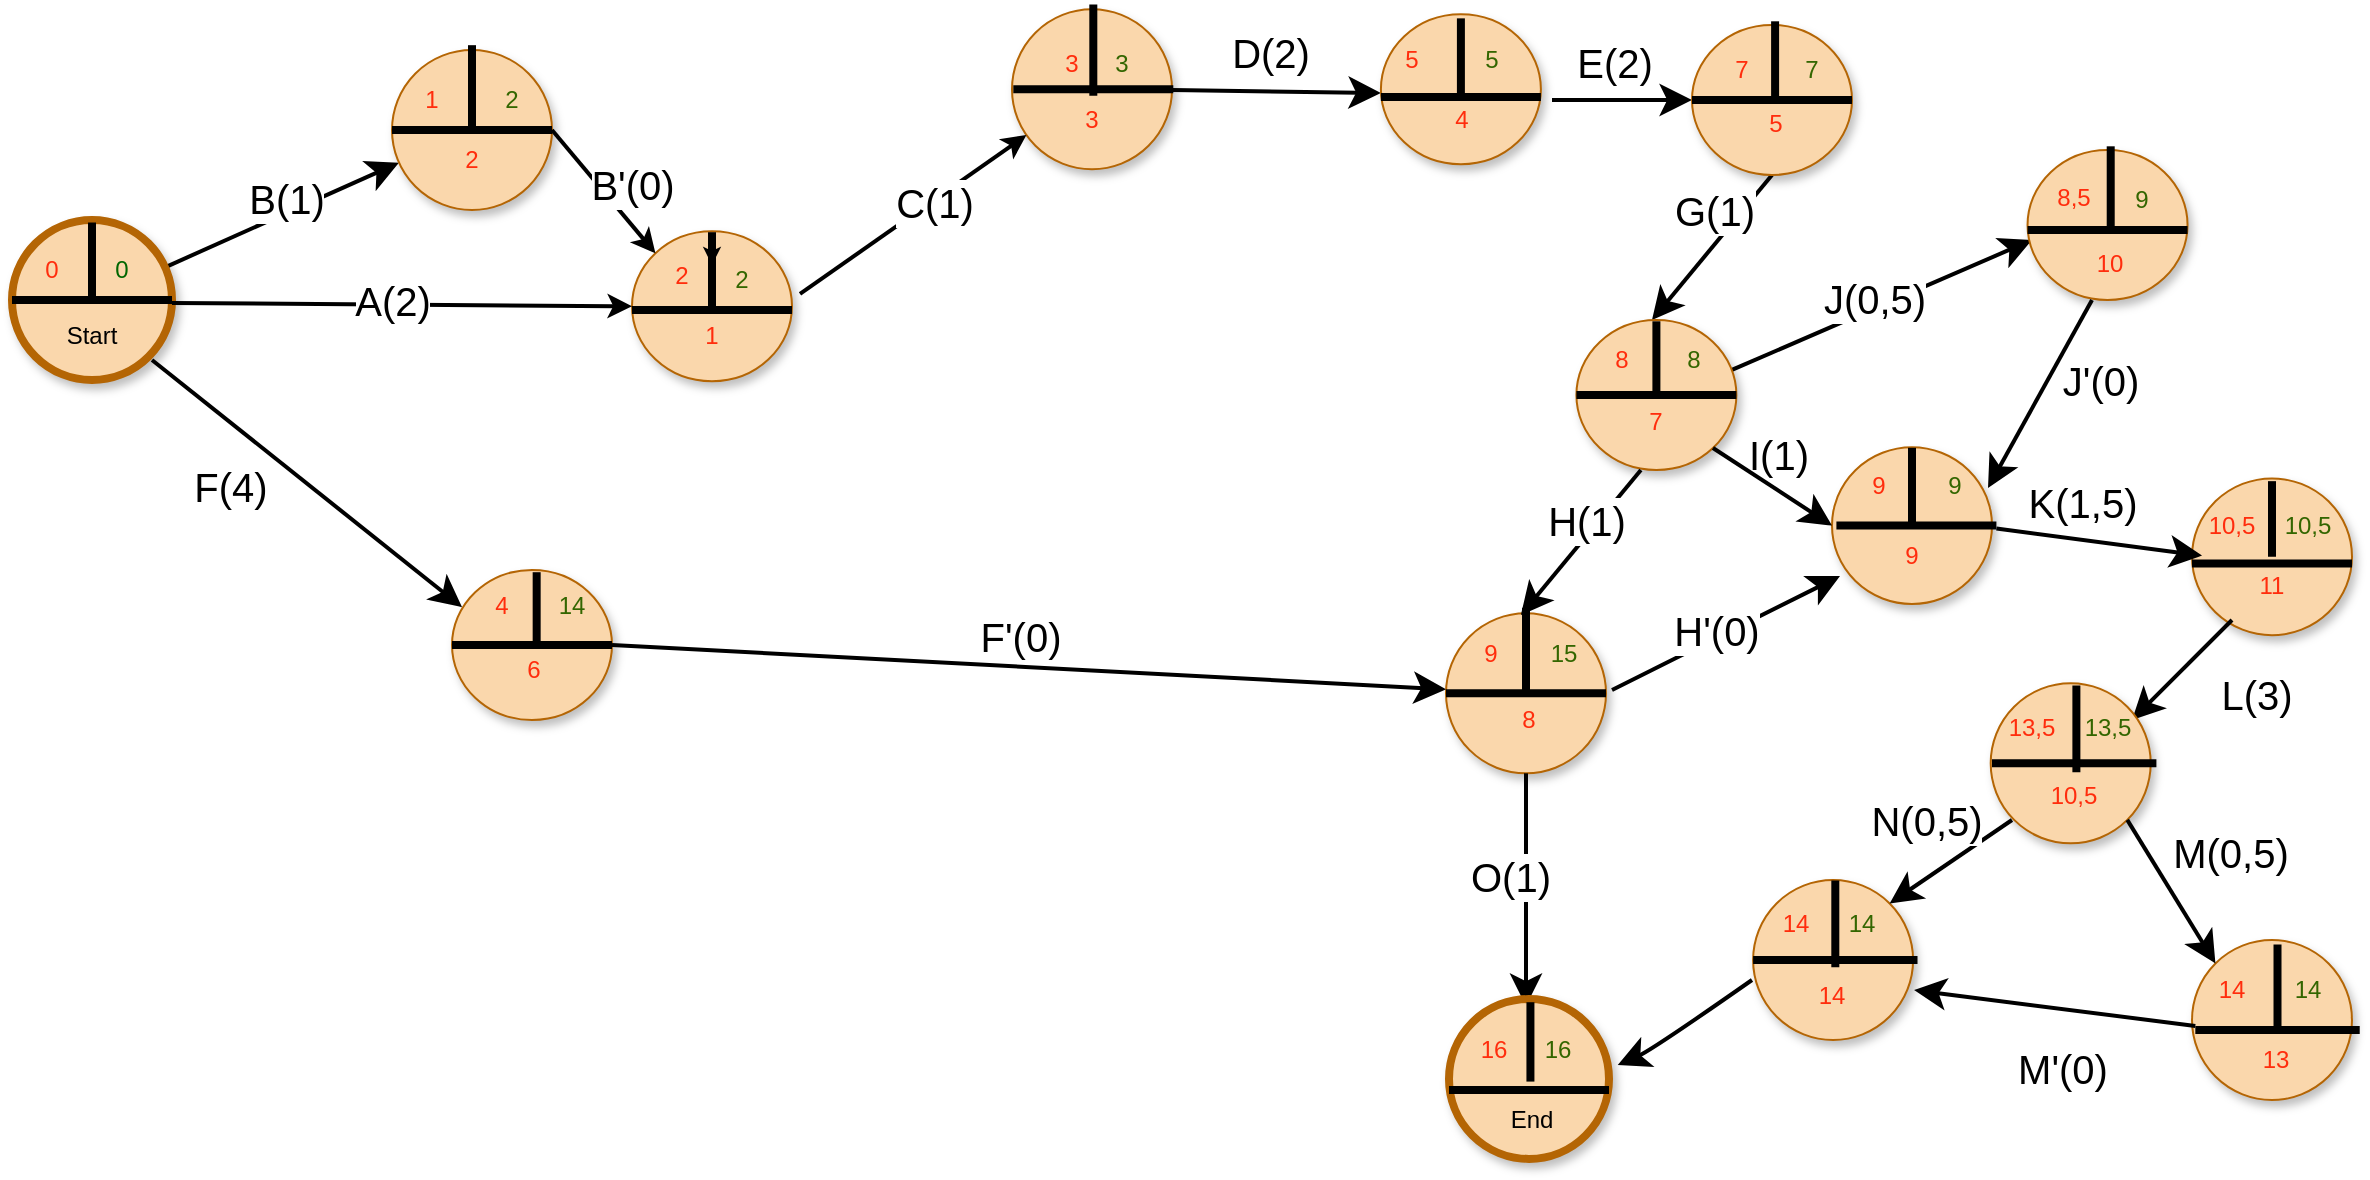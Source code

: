 <mxfile version="15.5.2" type="github">
  <diagram name="Page-1" id="ff44883e-f642-bcb2-894b-16b3d25a3f0b">
    <mxGraphModel dx="782" dy="364" grid="1" gridSize="10" guides="1" tooltips="1" connect="1" arrows="1" fold="1" page="1" pageScale="1.5" pageWidth="1169" pageHeight="826" background="none" math="0" shadow="0">
      <root>
        <mxCell id="0" style=";html=1;" />
        <mxCell id="1" style=";html=1;" parent="0" />
        <mxCell id="f0bcc99304e6f5a-9" style="edgeStyle=none;curved=1;html=1;startSize=10;endArrow=classic;endFill=1;endSize=10;strokeColor=#000000;strokeWidth=2;fontSize=12;" parent="1" source="f0bcc99304e6f5a-1" target="f0bcc99304e6f5a-2" edge="1">
          <mxGeometry relative="1" as="geometry" />
        </mxCell>
        <mxCell id="f0bcc99304e6f5a-1" value="" style="ellipse;whiteSpace=wrap;html=1;rounded=0;shadow=1;strokeWidth=4;fontSize=30;align=center;fillColor=#fad7ac;strokeColor=#b46504;" parent="1" vertex="1">
          <mxGeometry x="160" y="580" width="80" height="80" as="geometry" />
        </mxCell>
        <mxCell id="f0bcc99304e6f5a-2" value="" style="ellipse;whiteSpace=wrap;html=1;rounded=0;shadow=1;strokeColor=#b46504;strokeWidth=1;fontSize=30;align=center;fillColor=#fad7ac;" parent="1" vertex="1">
          <mxGeometry x="350" y="495" width="80" height="80" as="geometry" />
        </mxCell>
        <mxCell id="f0bcc99304e6f5a-3" value="" style="ellipse;whiteSpace=wrap;html=1;rounded=0;shadow=1;strokeColor=#b46504;strokeWidth=1;fontSize=30;align=center;fillColor=#fad7ac;" parent="1" vertex="1">
          <mxGeometry x="470" y="585.63" width="80" height="75" as="geometry" />
        </mxCell>
        <mxCell id="f0bcc99304e6f5a-15" style="edgeStyle=none;curved=1;html=1;startSize=10;endFill=1;endSize=10;strokeWidth=2;fontSize=12;" parent="1" source="f0bcc99304e6f5a-4" target="hfZdq8GEGvyLFZnVUGHS-49" edge="1">
          <mxGeometry relative="1" as="geometry">
            <mxPoint x="840" y="515" as="targetPoint" />
          </mxGeometry>
        </mxCell>
        <mxCell id="f0bcc99304e6f5a-23" value="D(2)" style="text;html=1;resizable=0;points=[];align=center;verticalAlign=middle;labelBackgroundColor=#ffffff;fontSize=20;" parent="f0bcc99304e6f5a-15" vertex="1" connectable="0">
          <mxGeometry x="-0.414" y="-1" relative="1" as="geometry">
            <mxPoint x="18" y="-21" as="offset" />
          </mxGeometry>
        </mxCell>
        <mxCell id="f0bcc99304e6f5a-4" value="" style="ellipse;whiteSpace=wrap;html=1;rounded=0;shadow=1;strokeColor=#b46504;strokeWidth=1;fontSize=30;align=center;fillColor=#fad7ac;" parent="1" vertex="1">
          <mxGeometry x="660" y="474.62" width="80" height="80" as="geometry" />
        </mxCell>
        <mxCell id="f0bcc99304e6f5a-14" style="edgeStyle=none;html=1;endFill=1;strokeWidth=2;fontSize=12;curved=1;exitX=1.05;exitY=0.418;exitDx=0;exitDy=0;exitPerimeter=0;" parent="1" source="f0bcc99304e6f5a-3" target="f0bcc99304e6f5a-4" edge="1">
          <mxGeometry relative="1" as="geometry">
            <mxPoint x="600" y="615" as="sourcePoint" />
          </mxGeometry>
        </mxCell>
        <mxCell id="f0bcc99304e6f5a-22" value="C(1)" style="text;html=1;resizable=0;points=[];align=center;verticalAlign=middle;labelBackgroundColor=#ffffff;fontSize=20;" parent="f0bcc99304e6f5a-14" vertex="1" connectable="0">
          <mxGeometry x="-0.349" y="-1" relative="1" as="geometry">
            <mxPoint x="29" y="-21" as="offset" />
          </mxGeometry>
        </mxCell>
        <mxCell id="hfZdq8GEGvyLFZnVUGHS-7" value="" style="line;strokeWidth=4;html=1;perimeter=backbonePerimeter;points=[];outlineConnect=0;" vertex="1" parent="1">
          <mxGeometry x="160" y="615" width="80" height="10" as="geometry" />
        </mxCell>
        <mxCell id="hfZdq8GEGvyLFZnVUGHS-8" value="" style="line;strokeWidth=4;html=1;perimeter=backbonePerimeter;points=[];outlineConnect=0;rotation=90;" vertex="1" parent="1">
          <mxGeometry x="180.63" y="595.63" width="38.75" height="10" as="geometry" />
        </mxCell>
        <mxCell id="hfZdq8GEGvyLFZnVUGHS-14" value="Start" style="text;html=1;strokeColor=none;fillColor=none;align=center;verticalAlign=middle;whiteSpace=wrap;rounded=0;" vertex="1" parent="1">
          <mxGeometry x="180" y="625" width="40" height="25" as="geometry" />
        </mxCell>
        <mxCell id="hfZdq8GEGvyLFZnVUGHS-22" value="" style="line;strokeWidth=4;html=1;perimeter=backbonePerimeter;points=[];outlineConnect=0;" vertex="1" parent="1">
          <mxGeometry x="470" y="620" width="80" height="10" as="geometry" />
        </mxCell>
        <mxCell id="hfZdq8GEGvyLFZnVUGHS-23" value="" style="line;strokeWidth=4;html=1;perimeter=backbonePerimeter;points=[];outlineConnect=0;rotation=90;" vertex="1" parent="1">
          <mxGeometry x="491.1" y="600" width="37.8" height="10" as="geometry" />
        </mxCell>
        <mxCell id="hfZdq8GEGvyLFZnVUGHS-24" value="" style="line;strokeWidth=4;html=1;perimeter=backbonePerimeter;points=[];outlineConnect=0;rotation=90;" vertex="1" parent="1">
          <mxGeometry x="367.97" y="509.62" width="44.06" height="10" as="geometry" />
        </mxCell>
        <mxCell id="hfZdq8GEGvyLFZnVUGHS-27" value="" style="line;strokeWidth=4;html=1;perimeter=backbonePerimeter;points=[];outlineConnect=0;" vertex="1" parent="1">
          <mxGeometry x="660.65" y="509.62" width="80" height="10" as="geometry" />
        </mxCell>
        <mxCell id="hfZdq8GEGvyLFZnVUGHS-29" value="" style="line;strokeWidth=4;html=1;perimeter=backbonePerimeter;points=[];outlineConnect=0;rotation=90;" vertex="1" parent="1">
          <mxGeometry x="677.83" y="490.05" width="45.65" height="10" as="geometry" />
        </mxCell>
        <mxCell id="hfZdq8GEGvyLFZnVUGHS-30" style="edgeStyle=none;curved=1;html=1;startSize=10;endFill=1;endSize=10;strokeWidth=2;fontSize=12;" edge="1" parent="1">
          <mxGeometry relative="1" as="geometry">
            <mxPoint x="930" y="520" as="sourcePoint" />
            <mxPoint x="1000" y="520" as="targetPoint" />
          </mxGeometry>
        </mxCell>
        <mxCell id="hfZdq8GEGvyLFZnVUGHS-31" value="E(2)" style="text;html=1;resizable=0;points=[];align=center;verticalAlign=middle;labelBackgroundColor=#ffffff;fontSize=20;" vertex="1" connectable="0" parent="hfZdq8GEGvyLFZnVUGHS-30">
          <mxGeometry x="-0.414" y="-1" relative="1" as="geometry">
            <mxPoint x="10" y="-20" as="offset" />
          </mxGeometry>
        </mxCell>
        <mxCell id="hfZdq8GEGvyLFZnVUGHS-33" style="edgeStyle=none;curved=1;html=1;startSize=10;endFill=1;endSize=10;strokeWidth=2;fontSize=12;exitX=0.5;exitY=1;exitDx=0;exitDy=0;" edge="1" parent="1" source="hfZdq8GEGvyLFZnVUGHS-51">
          <mxGeometry relative="1" as="geometry">
            <mxPoint x="999.89" y="639.5" as="sourcePoint" />
            <mxPoint x="980" y="630" as="targetPoint" />
          </mxGeometry>
        </mxCell>
        <mxCell id="hfZdq8GEGvyLFZnVUGHS-34" value="G(1)" style="text;html=1;resizable=0;points=[];align=center;verticalAlign=middle;labelBackgroundColor=#ffffff;fontSize=20;" vertex="1" connectable="0" parent="hfZdq8GEGvyLFZnVUGHS-33">
          <mxGeometry x="-0.414" y="-1" relative="1" as="geometry">
            <mxPoint x="-11" y="-3" as="offset" />
          </mxGeometry>
        </mxCell>
        <mxCell id="hfZdq8GEGvyLFZnVUGHS-41" style="edgeStyle=none;curved=1;html=1;startSize=10;endFill=1;endSize=10;strokeWidth=2;fontSize=12;exitX=0.972;exitY=0.333;exitDx=0;exitDy=0;exitPerimeter=0;" edge="1" parent="1" source="hfZdq8GEGvyLFZnVUGHS-52">
          <mxGeometry relative="1" as="geometry">
            <mxPoint x="1030" y="650" as="sourcePoint" />
            <mxPoint x="1170" y="590" as="targetPoint" />
            <Array as="points" />
          </mxGeometry>
        </mxCell>
        <mxCell id="hfZdq8GEGvyLFZnVUGHS-48" value="" style="ellipse;whiteSpace=wrap;html=1;rounded=0;shadow=1;strokeColor=#b46504;strokeWidth=1;fontSize=30;align=center;fillColor=#fad7ac;" vertex="1" parent="1">
          <mxGeometry x="844.45" y="477.12" width="80" height="75" as="geometry" />
        </mxCell>
        <mxCell id="hfZdq8GEGvyLFZnVUGHS-49" value="" style="line;strokeWidth=4;html=1;perimeter=backbonePerimeter;points=[];outlineConnect=0;" vertex="1" parent="1">
          <mxGeometry x="844.45" y="513.53" width="80" height="10" as="geometry" />
        </mxCell>
        <mxCell id="hfZdq8GEGvyLFZnVUGHS-50" value="" style="line;strokeWidth=4;html=1;perimeter=backbonePerimeter;points=[];outlineConnect=0;rotation=90;" vertex="1" parent="1">
          <mxGeometry x="865.1" y="493.53" width="38.7" height="10" as="geometry" />
        </mxCell>
        <mxCell id="hfZdq8GEGvyLFZnVUGHS-51" value="" style="ellipse;whiteSpace=wrap;html=1;rounded=0;shadow=1;strokeColor=#b46504;strokeWidth=1;fontSize=30;align=center;fillColor=#fad7ac;" vertex="1" parent="1">
          <mxGeometry x="1000" y="482.5" width="80" height="75" as="geometry" />
        </mxCell>
        <mxCell id="hfZdq8GEGvyLFZnVUGHS-52" value="" style="ellipse;whiteSpace=wrap;html=1;rounded=0;shadow=1;strokeColor=#b46504;strokeWidth=1;fontSize=30;align=center;fillColor=#fad7ac;" vertex="1" parent="1">
          <mxGeometry x="942.2" y="630" width="80" height="75" as="geometry" />
        </mxCell>
        <mxCell id="hfZdq8GEGvyLFZnVUGHS-54" value="" style="ellipse;whiteSpace=wrap;html=1;rounded=0;shadow=1;strokeColor=#b46504;strokeWidth=1;fontSize=30;align=center;fillColor=#fad7ac;" vertex="1" parent="1">
          <mxGeometry x="1070" y="693.61" width="80" height="78.38" as="geometry" />
        </mxCell>
        <mxCell id="hfZdq8GEGvyLFZnVUGHS-59" value="" style="line;strokeWidth=4;html=1;perimeter=backbonePerimeter;points=[];outlineConnect=0;" vertex="1" parent="1">
          <mxGeometry x="1000" y="515" width="80" height="10" as="geometry" />
        </mxCell>
        <mxCell id="hfZdq8GEGvyLFZnVUGHS-60" value="" style="line;strokeWidth=4;html=1;perimeter=backbonePerimeter;points=[];outlineConnect=0;" vertex="1" parent="1">
          <mxGeometry x="942.2" y="662.5" width="80" height="10" as="geometry" />
        </mxCell>
        <mxCell id="hfZdq8GEGvyLFZnVUGHS-64" value="" style="line;strokeWidth=4;html=1;perimeter=backbonePerimeter;points=[];outlineConnect=0;rotation=90;" vertex="1" parent="1">
          <mxGeometry x="1022.2" y="495" width="38.7" height="10" as="geometry" />
        </mxCell>
        <mxCell id="hfZdq8GEGvyLFZnVUGHS-65" value="" style="line;strokeWidth=4;html=1;perimeter=backbonePerimeter;points=[];outlineConnect=0;rotation=90;" vertex="1" parent="1">
          <mxGeometry x="962.85" y="645" width="38.7" height="10" as="geometry" />
        </mxCell>
        <mxCell id="hfZdq8GEGvyLFZnVUGHS-79" value="I(1)" style="text;html=1;resizable=0;points=[];align=center;verticalAlign=middle;labelBackgroundColor=#ffffff;fontSize=20;" vertex="1" connectable="0" parent="1">
          <mxGeometry x="994.67" y="640" as="geometry">
            <mxPoint x="48" y="57" as="offset" />
          </mxGeometry>
        </mxCell>
        <mxCell id="hfZdq8GEGvyLFZnVUGHS-81" value="J&#39;(0)" style="text;html=1;resizable=0;points=[];align=center;verticalAlign=middle;labelBackgroundColor=#ffffff;fontSize=20;" vertex="1" connectable="0" parent="1">
          <mxGeometry x="1308.9" y="672.5" as="geometry">
            <mxPoint x="-105" y="-13" as="offset" />
          </mxGeometry>
        </mxCell>
        <mxCell id="hfZdq8GEGvyLFZnVUGHS-99" style="edgeStyle=none;curved=1;html=1;startSize=10;endFill=1;endSize=10;strokeWidth=2;fontSize=12;entryX=0.063;entryY=0.248;entryDx=0;entryDy=0;entryPerimeter=0;" edge="1" parent="1" target="hfZdq8GEGvyLFZnVUGHS-101">
          <mxGeometry relative="1" as="geometry">
            <mxPoint x="230" y="650" as="sourcePoint" />
            <mxPoint x="380" y="800" as="targetPoint" />
          </mxGeometry>
        </mxCell>
        <mxCell id="hfZdq8GEGvyLFZnVUGHS-100" value="F(4)" style="text;html=1;resizable=0;points=[];align=center;verticalAlign=middle;labelBackgroundColor=#ffffff;fontSize=20;" vertex="1" connectable="0" parent="hfZdq8GEGvyLFZnVUGHS-99">
          <mxGeometry x="-0.074" y="-2" relative="1" as="geometry">
            <mxPoint x="-32" y="4" as="offset" />
          </mxGeometry>
        </mxCell>
        <mxCell id="hfZdq8GEGvyLFZnVUGHS-101" value="" style="ellipse;whiteSpace=wrap;html=1;rounded=0;shadow=1;strokeColor=#b46504;strokeWidth=1;fontSize=30;align=center;fillColor=#fad7ac;" vertex="1" parent="1">
          <mxGeometry x="380" y="755" width="80" height="75" as="geometry" />
        </mxCell>
        <mxCell id="hfZdq8GEGvyLFZnVUGHS-102" value="" style="line;strokeWidth=4;html=1;perimeter=backbonePerimeter;points=[];outlineConnect=0;" vertex="1" parent="1">
          <mxGeometry x="380" y="787.5" width="80" height="10" as="geometry" />
        </mxCell>
        <mxCell id="hfZdq8GEGvyLFZnVUGHS-103" value="" style="line;strokeWidth=4;html=1;perimeter=backbonePerimeter;points=[];outlineConnect=0;rotation=90;" vertex="1" parent="1">
          <mxGeometry x="403.43" y="770" width="37.8" height="10" as="geometry" />
        </mxCell>
        <mxCell id="hfZdq8GEGvyLFZnVUGHS-134" value="" style="ellipse;whiteSpace=wrap;html=1;rounded=0;shadow=1;strokeColor=#b46504;strokeWidth=1;fontSize=30;align=center;fillColor=#fad7ac;" vertex="1" parent="1">
          <mxGeometry x="1250" y="709.19" width="80" height="78.38" as="geometry" />
        </mxCell>
        <mxCell id="hfZdq8GEGvyLFZnVUGHS-135" value="" style="ellipse;whiteSpace=wrap;html=1;rounded=0;shadow=1;strokeColor=#b46504;strokeWidth=1;fontSize=30;align=center;fillColor=#fad7ac;direction=south;" vertex="1" parent="1">
          <mxGeometry x="877" y="776.66" width="80" height="80" as="geometry" />
        </mxCell>
        <mxCell id="hfZdq8GEGvyLFZnVUGHS-139" style="edgeStyle=none;curved=1;html=1;startSize=10;endFill=1;endSize=10;strokeWidth=2;fontSize=12;exitX=1;exitY=0.5;exitDx=0;exitDy=0;" edge="1" parent="1" source="hfZdq8GEGvyLFZnVUGHS-135">
          <mxGeometry relative="1" as="geometry">
            <mxPoint x="1190" y="800" as="sourcePoint" />
            <mxPoint x="917" y="973" as="targetPoint" />
            <Array as="points" />
          </mxGeometry>
        </mxCell>
        <mxCell id="hfZdq8GEGvyLFZnVUGHS-151" value="" style="line;strokeWidth=4;html=1;perimeter=backbonePerimeter;points=[];outlineConnect=0;" vertex="1" parent="1">
          <mxGeometry x="1072.2" y="727.8" width="80" height="10" as="geometry" />
        </mxCell>
        <mxCell id="hfZdq8GEGvyLFZnVUGHS-152" value="" style="line;strokeWidth=4;html=1;perimeter=backbonePerimeter;points=[];outlineConnect=0;rotation=90;" vertex="1" parent="1">
          <mxGeometry x="1091.1" y="707.8" width="37.8" height="10" as="geometry" />
        </mxCell>
        <mxCell id="hfZdq8GEGvyLFZnVUGHS-153" value="" style="line;strokeWidth=4;html=1;perimeter=backbonePerimeter;points=[];outlineConnect=0;rotation=90;" vertex="1" parent="1">
          <mxGeometry x="1271.1" y="724.48" width="37.8" height="10" as="geometry" />
        </mxCell>
        <mxCell id="hfZdq8GEGvyLFZnVUGHS-154" value="" style="line;strokeWidth=4;html=1;perimeter=backbonePerimeter;points=[];outlineConnect=0;" vertex="1" parent="1">
          <mxGeometry x="1250" y="746.76" width="80" height="10" as="geometry" />
        </mxCell>
        <mxCell id="hfZdq8GEGvyLFZnVUGHS-156" value="" style="line;strokeWidth=4;html=1;perimeter=backbonePerimeter;points=[];outlineConnect=0;" vertex="1" parent="1">
          <mxGeometry x="877" y="811.66" width="80" height="10" as="geometry" />
        </mxCell>
        <mxCell id="hfZdq8GEGvyLFZnVUGHS-157" value="" style="line;strokeWidth=4;html=1;perimeter=backbonePerimeter;points=[];outlineConnect=0;rotation=90;" vertex="1" parent="1">
          <mxGeometry x="895.89" y="790" width="42.22" height="10" as="geometry" />
        </mxCell>
        <mxCell id="hfZdq8GEGvyLFZnVUGHS-173" value="0" style="text;html=1;strokeColor=none;fillColor=none;align=center;verticalAlign=middle;whiteSpace=wrap;rounded=0;fontColor=#FF2D0D;" vertex="1" parent="1">
          <mxGeometry x="170" y="590" width="20" height="30" as="geometry" />
        </mxCell>
        <mxCell id="hfZdq8GEGvyLFZnVUGHS-184" value="3" style="text;html=1;strokeColor=none;fillColor=none;align=center;verticalAlign=middle;whiteSpace=wrap;rounded=0;fontColor=#FF2D0D;" vertex="1" parent="1">
          <mxGeometry x="670" y="490" width="40" height="23.53" as="geometry" />
        </mxCell>
        <mxCell id="hfZdq8GEGvyLFZnVUGHS-185" value="5" style="text;html=1;strokeColor=none;fillColor=none;align=center;verticalAlign=middle;whiteSpace=wrap;rounded=0;fontColor=#FF2D0D;" vertex="1" parent="1">
          <mxGeometry x="830" y="485" width="60" height="30" as="geometry" />
        </mxCell>
        <mxCell id="hfZdq8GEGvyLFZnVUGHS-186" value="7" style="text;html=1;strokeColor=none;fillColor=none;align=center;verticalAlign=middle;whiteSpace=wrap;rounded=0;fontColor=#FF2D0D;" vertex="1" parent="1">
          <mxGeometry x="994.67" y="490.05" width="60" height="30" as="geometry" />
        </mxCell>
        <mxCell id="hfZdq8GEGvyLFZnVUGHS-196" value="&lt;font color=&quot;#FF2D0D&quot;&gt;4&lt;/font&gt;" style="text;html=1;strokeColor=none;fillColor=none;align=center;verticalAlign=middle;whiteSpace=wrap;rounded=0;" vertex="1" parent="1">
          <mxGeometry x="390" y="757.5" width="30" height="30" as="geometry" />
        </mxCell>
        <mxCell id="hfZdq8GEGvyLFZnVUGHS-215" value="L(3)" style="text;html=1;resizable=0;points=[];align=center;verticalAlign=middle;labelBackgroundColor=#ffffff;fontSize=20;" vertex="1" connectable="0" parent="1">
          <mxGeometry x="884.45" y="776.66" as="geometry">
            <mxPoint x="397" y="40" as="offset" />
          </mxGeometry>
        </mxCell>
        <mxCell id="hfZdq8GEGvyLFZnVUGHS-219" value="10,5" style="text;html=1;strokeColor=none;fillColor=none;align=center;verticalAlign=middle;whiteSpace=wrap;rounded=0;fontColor=#FF2D0D;" vertex="1" parent="1">
          <mxGeometry x="1240" y="717.8" width="60" height="30" as="geometry" />
        </mxCell>
        <mxCell id="hfZdq8GEGvyLFZnVUGHS-233" value="" style="line;strokeWidth=4;html=1;perimeter=backbonePerimeter;points=[];outlineConnect=0;" vertex="1" parent="1">
          <mxGeometry x="350" y="530" width="80" height="10" as="geometry" />
        </mxCell>
        <mxCell id="hfZdq8GEGvyLFZnVUGHS-234" value="1" style="text;html=1;strokeColor=none;fillColor=none;align=center;verticalAlign=middle;whiteSpace=wrap;rounded=0;fontColor=#FF2D0D;" vertex="1" parent="1">
          <mxGeometry x="360" y="505" width="20" height="30" as="geometry" />
        </mxCell>
        <mxCell id="hfZdq8GEGvyLFZnVUGHS-236" value="&lt;font color=&quot;#336600&quot;&gt;2&lt;/font&gt;" style="text;html=1;strokeColor=none;fillColor=none;align=center;verticalAlign=middle;whiteSpace=wrap;rounded=0;fontColor=#FF2D0D;" vertex="1" parent="1">
          <mxGeometry x="400" y="505" width="20" height="30" as="geometry" />
        </mxCell>
        <mxCell id="hfZdq8GEGvyLFZnVUGHS-237" value="2" style="text;html=1;strokeColor=none;fillColor=none;align=center;verticalAlign=middle;whiteSpace=wrap;rounded=0;fontColor=#FF2D0D;" vertex="1" parent="1">
          <mxGeometry x="360" y="535" width="60" height="30" as="geometry" />
        </mxCell>
        <mxCell id="hfZdq8GEGvyLFZnVUGHS-238" value="B(1)" style="text;html=1;resizable=0;points=[];align=center;verticalAlign=middle;labelBackgroundColor=#ffffff;fontSize=20;" vertex="1" connectable="0" parent="1">
          <mxGeometry x="510" y="677.68" as="geometry">
            <mxPoint x="-213" y="-109" as="offset" />
          </mxGeometry>
        </mxCell>
        <mxCell id="hfZdq8GEGvyLFZnVUGHS-239" style="edgeStyle=none;html=1;endFill=1;strokeWidth=2;fontSize=12;curved=1;entryX=0;entryY=0;entryDx=0;entryDy=0;" edge="1" parent="1" target="f0bcc99304e6f5a-3">
          <mxGeometry relative="1" as="geometry">
            <mxPoint x="430" y="535" as="sourcePoint" />
            <mxPoint x="540" y="535" as="targetPoint" />
            <Array as="points">
              <mxPoint x="430" y="535" />
            </Array>
          </mxGeometry>
        </mxCell>
        <mxCell id="hfZdq8GEGvyLFZnVUGHS-240" value="B&#39;(0)" style="text;html=1;resizable=0;points=[];align=center;verticalAlign=middle;labelBackgroundColor=#ffffff;fontSize=20;" vertex="1" connectable="0" parent="hfZdq8GEGvyLFZnVUGHS-239">
          <mxGeometry x="-0.349" y="-1" relative="1" as="geometry">
            <mxPoint x="24" y="6" as="offset" />
          </mxGeometry>
        </mxCell>
        <mxCell id="hfZdq8GEGvyLFZnVUGHS-241" style="edgeStyle=none;html=1;endFill=1;strokeWidth=2;fontSize=12;curved=1;entryX=0;entryY=0.5;entryDx=0;entryDy=0;" edge="1" parent="1" source="hfZdq8GEGvyLFZnVUGHS-7" target="f0bcc99304e6f5a-3">
          <mxGeometry relative="1" as="geometry">
            <mxPoint x="600" y="625" as="sourcePoint" />
            <mxPoint x="710" y="625" as="targetPoint" />
          </mxGeometry>
        </mxCell>
        <mxCell id="hfZdq8GEGvyLFZnVUGHS-242" value="A(2)" style="text;html=1;resizable=0;points=[];align=center;verticalAlign=middle;labelBackgroundColor=#ffffff;fontSize=20;" vertex="1" connectable="0" parent="hfZdq8GEGvyLFZnVUGHS-241">
          <mxGeometry x="-0.349" y="-1" relative="1" as="geometry">
            <mxPoint x="35" y="-3" as="offset" />
          </mxGeometry>
        </mxCell>
        <mxCell id="hfZdq8GEGvyLFZnVUGHS-243" value="&lt;font color=&quot;#336600&quot;&gt;3&lt;/font&gt;" style="text;html=1;strokeColor=none;fillColor=none;align=center;verticalAlign=middle;whiteSpace=wrap;rounded=0;fontColor=#FF2D0D;" vertex="1" parent="1">
          <mxGeometry x="700" y="490" width="30" height="23.53" as="geometry" />
        </mxCell>
        <mxCell id="hfZdq8GEGvyLFZnVUGHS-244" value="3" style="text;html=1;strokeColor=none;fillColor=none;align=center;verticalAlign=middle;whiteSpace=wrap;rounded=0;fontColor=#FF2D0D;" vertex="1" parent="1">
          <mxGeometry x="680" y="520" width="40" height="20" as="geometry" />
        </mxCell>
        <mxCell id="hfZdq8GEGvyLFZnVUGHS-246" value="&lt;font color=&quot;#336600&quot;&gt;5&lt;/font&gt;" style="text;html=1;strokeColor=none;fillColor=none;align=center;verticalAlign=middle;whiteSpace=wrap;rounded=0;fontColor=#FF2D0D;" vertex="1" parent="1">
          <mxGeometry x="870" y="485" width="60" height="30" as="geometry" />
        </mxCell>
        <mxCell id="hfZdq8GEGvyLFZnVUGHS-247" value="4" style="text;html=1;strokeColor=none;fillColor=none;align=center;verticalAlign=middle;whiteSpace=wrap;rounded=0;fontColor=#FF2D0D;" vertex="1" parent="1">
          <mxGeometry x="870" y="519.62" width="30" height="20.38" as="geometry" />
        </mxCell>
        <mxCell id="hfZdq8GEGvyLFZnVUGHS-248" value="&lt;font color=&quot;#336600&quot;&gt;7&lt;/font&gt;" style="text;html=1;strokeColor=none;fillColor=none;align=center;verticalAlign=middle;whiteSpace=wrap;rounded=0;fontColor=#FF2D0D;" vertex="1" parent="1">
          <mxGeometry x="1030" y="489.62" width="60" height="30" as="geometry" />
        </mxCell>
        <mxCell id="hfZdq8GEGvyLFZnVUGHS-249" value="5" style="text;html=1;strokeColor=none;fillColor=none;align=center;verticalAlign=middle;whiteSpace=wrap;rounded=0;fontColor=#FF2D0D;" vertex="1" parent="1">
          <mxGeometry x="1012.2" y="523.53" width="60" height="16.47" as="geometry" />
        </mxCell>
        <mxCell id="hfZdq8GEGvyLFZnVUGHS-250" value="" style="ellipse;whiteSpace=wrap;html=1;rounded=0;shadow=1;strokeColor=#b46504;strokeWidth=1;fontSize=30;align=center;fillColor=#fad7ac;" vertex="1" parent="1">
          <mxGeometry x="1167.77" y="545" width="80" height="75" as="geometry" />
        </mxCell>
        <mxCell id="hfZdq8GEGvyLFZnVUGHS-251" value="" style="line;strokeWidth=4;html=1;perimeter=backbonePerimeter;points=[];outlineConnect=0;rotation=90;" vertex="1" parent="1">
          <mxGeometry x="1189.36" y="558.15" width="39.99" height="10" as="geometry" />
        </mxCell>
        <mxCell id="hfZdq8GEGvyLFZnVUGHS-252" value="" style="line;strokeWidth=4;html=1;perimeter=backbonePerimeter;points=[];outlineConnect=0;" vertex="1" parent="1">
          <mxGeometry x="1167.77" y="580" width="80" height="10" as="geometry" />
        </mxCell>
        <mxCell id="hfZdq8GEGvyLFZnVUGHS-253" value="J(0,5)" style="text;html=1;resizable=0;points=[];align=center;verticalAlign=middle;labelBackgroundColor=#ffffff;fontSize=20;" vertex="1" connectable="0" parent="1">
          <mxGeometry x="1015.118" y="585.633" as="geometry">
            <mxPoint x="76" y="33" as="offset" />
          </mxGeometry>
        </mxCell>
        <mxCell id="hfZdq8GEGvyLFZnVUGHS-254" value="8,5" style="text;html=1;strokeColor=none;fillColor=none;align=center;verticalAlign=middle;whiteSpace=wrap;rounded=0;fontColor=#FF2D0D;" vertex="1" parent="1">
          <mxGeometry x="1161.1" y="553.53" width="60" height="30" as="geometry" />
        </mxCell>
        <mxCell id="hfZdq8GEGvyLFZnVUGHS-255" value="9" style="text;html=1;strokeColor=none;fillColor=none;align=center;verticalAlign=middle;whiteSpace=wrap;rounded=0;fontColor=#336600;" vertex="1" parent="1">
          <mxGeometry x="1190.01" y="554.62" width="70" height="30" as="geometry" />
        </mxCell>
        <mxCell id="hfZdq8GEGvyLFZnVUGHS-256" value="10" style="text;html=1;strokeColor=none;fillColor=none;align=center;verticalAlign=middle;whiteSpace=wrap;rounded=0;fontColor=#FF2D0D;" vertex="1" parent="1">
          <mxGeometry x="1194.35" y="595" width="30" height="14.37" as="geometry" />
        </mxCell>
        <mxCell id="hfZdq8GEGvyLFZnVUGHS-257" style="edgeStyle=none;curved=1;html=1;startSize=10;endFill=1;endSize=10;strokeWidth=2;fontSize=12;exitX=0.403;exitY=1;exitDx=0;exitDy=0;exitPerimeter=0;entryX=0.975;entryY=0.26;entryDx=0;entryDy=0;entryPerimeter=0;" edge="1" parent="1" source="hfZdq8GEGvyLFZnVUGHS-250" target="hfZdq8GEGvyLFZnVUGHS-54">
          <mxGeometry relative="1" as="geometry">
            <mxPoint x="1050" y="567.5" as="sourcePoint" />
            <mxPoint x="1170" y="680" as="targetPoint" />
          </mxGeometry>
        </mxCell>
        <mxCell id="hfZdq8GEGvyLFZnVUGHS-260" style="edgeStyle=none;curved=1;html=1;startSize=10;endFill=1;endSize=10;strokeWidth=2;fontSize=12;exitX=1;exitY=1;exitDx=0;exitDy=0;entryX=0;entryY=0.5;entryDx=0;entryDy=0;" edge="1" parent="1" source="hfZdq8GEGvyLFZnVUGHS-52" target="hfZdq8GEGvyLFZnVUGHS-54">
          <mxGeometry relative="1" as="geometry">
            <mxPoint x="1210.01" y="630" as="sourcePoint" />
            <mxPoint x="1180" y="690" as="targetPoint" />
          </mxGeometry>
        </mxCell>
        <mxCell id="hfZdq8GEGvyLFZnVUGHS-261" value="9" style="text;html=1;strokeColor=none;fillColor=none;align=center;verticalAlign=middle;whiteSpace=wrap;rounded=0;fontColor=#FF2D0D;" vertex="1" parent="1">
          <mxGeometry x="1060.9" y="697.8" width="65.33" height="30" as="geometry" />
        </mxCell>
        <mxCell id="hfZdq8GEGvyLFZnVUGHS-263" value="&lt;font color=&quot;#336600&quot;&gt;9&lt;/font&gt;" style="text;html=1;strokeColor=none;fillColor=none;align=center;verticalAlign=middle;whiteSpace=wrap;rounded=0;fontColor=#FF2D0D;" vertex="1" parent="1">
          <mxGeometry x="1110.55" y="697.8" width="41.1" height="30" as="geometry" />
        </mxCell>
        <mxCell id="hfZdq8GEGvyLFZnVUGHS-264" value="9" style="text;html=1;strokeColor=none;fillColor=none;align=center;verticalAlign=middle;whiteSpace=wrap;rounded=0;fontColor=#FF2D0D;" vertex="1" parent="1">
          <mxGeometry x="1075" y="740.14" width="70" height="16.62" as="geometry" />
        </mxCell>
        <mxCell id="hfZdq8GEGvyLFZnVUGHS-265" style="edgeStyle=none;curved=1;html=1;startSize=10;endFill=1;endSize=10;strokeWidth=2;fontSize=12;entryX=0.25;entryY=1;entryDx=0;entryDy=0;" edge="1" parent="1" source="hfZdq8GEGvyLFZnVUGHS-151" target="hfZdq8GEGvyLFZnVUGHS-219">
          <mxGeometry relative="1" as="geometry">
            <mxPoint x="1021" y="810" as="sourcePoint" />
            <mxPoint x="1260" y="748" as="targetPoint" />
          </mxGeometry>
        </mxCell>
        <mxCell id="hfZdq8GEGvyLFZnVUGHS-267" value="K(1,5)" style="text;html=1;resizable=0;points=[];align=center;verticalAlign=middle;labelBackgroundColor=#ffffff;fontSize=20;" vertex="1" connectable="0" parent="1">
          <mxGeometry x="1299.99" y="733.38" as="geometry">
            <mxPoint x="-105" y="-13" as="offset" />
          </mxGeometry>
        </mxCell>
        <mxCell id="hfZdq8GEGvyLFZnVUGHS-269" value="&lt;font color=&quot;#336600&quot;&gt;10,5&lt;/font&gt;" style="text;html=1;strokeColor=none;fillColor=none;align=center;verticalAlign=middle;whiteSpace=wrap;rounded=0;fontColor=#FF2D0D;" vertex="1" parent="1">
          <mxGeometry x="1277.77" y="718.38" width="60" height="30" as="geometry" />
        </mxCell>
        <mxCell id="hfZdq8GEGvyLFZnVUGHS-270" value="11" style="text;html=1;strokeColor=none;fillColor=none;align=center;verticalAlign=middle;whiteSpace=wrap;rounded=0;fontColor=#FF2D0D;" vertex="1" parent="1">
          <mxGeometry x="1260" y="756.76" width="60" height="13.24" as="geometry" />
        </mxCell>
        <mxCell id="hfZdq8GEGvyLFZnVUGHS-273" style="edgeStyle=none;curved=1;html=1;startSize=10;endFill=1;endSize=10;strokeWidth=2;fontSize=12;exitX=0.5;exitY=1;exitDx=0;exitDy=0;" edge="1" parent="1">
          <mxGeometry relative="1" as="geometry">
            <mxPoint x="974.45" y="705" as="sourcePoint" />
            <mxPoint x="914.45" y="777.5" as="targetPoint" />
          </mxGeometry>
        </mxCell>
        <mxCell id="hfZdq8GEGvyLFZnVUGHS-274" value="H(1)" style="text;html=1;resizable=0;points=[];align=center;verticalAlign=middle;labelBackgroundColor=#ffffff;fontSize=20;" vertex="1" connectable="0" parent="hfZdq8GEGvyLFZnVUGHS-273">
          <mxGeometry x="-0.414" y="-1" relative="1" as="geometry">
            <mxPoint x="-9" y="4" as="offset" />
          </mxGeometry>
        </mxCell>
        <mxCell id="hfZdq8GEGvyLFZnVUGHS-275" style="edgeStyle=none;curved=1;html=1;startSize=10;endFill=1;endSize=10;strokeWidth=2;fontSize=12;" edge="1" parent="1">
          <mxGeometry relative="1" as="geometry">
            <mxPoint x="1270" y="780" as="sourcePoint" />
            <mxPoint x="1220" y="830" as="targetPoint" />
          </mxGeometry>
        </mxCell>
        <mxCell id="hfZdq8GEGvyLFZnVUGHS-276" value="" style="ellipse;whiteSpace=wrap;html=1;rounded=0;shadow=1;strokeColor=#b46504;strokeWidth=1;fontSize=30;align=center;fillColor=#fad7ac;direction=south;" vertex="1" parent="1">
          <mxGeometry x="1149.35" y="811.66" width="80" height="80" as="geometry" />
        </mxCell>
        <mxCell id="hfZdq8GEGvyLFZnVUGHS-277" value="" style="ellipse;whiteSpace=wrap;html=1;rounded=0;shadow=1;strokeColor=#b46504;strokeWidth=1;fontSize=30;align=center;fillColor=#fad7ac;direction=south;" vertex="1" parent="1">
          <mxGeometry x="1250.0" y="940.0" width="80" height="80" as="geometry" />
        </mxCell>
        <mxCell id="hfZdq8GEGvyLFZnVUGHS-278" value="" style="ellipse;whiteSpace=wrap;html=1;rounded=0;shadow=1;strokeColor=#b46504;strokeWidth=1;fontSize=30;align=center;fillColor=#fad7ac;direction=south;" vertex="1" parent="1">
          <mxGeometry x="1030.55" y="910.0" width="80" height="80" as="geometry" />
        </mxCell>
        <mxCell id="hfZdq8GEGvyLFZnVUGHS-279" style="edgeStyle=none;curved=1;html=1;startSize=10;endFill=1;endSize=10;strokeWidth=2;fontSize=12;entryX=0;entryY=0;entryDx=0;entryDy=0;" edge="1" parent="1" target="hfZdq8GEGvyLFZnVUGHS-278">
          <mxGeometry relative="1" as="geometry">
            <mxPoint x="1160" y="880" as="sourcePoint" />
            <mxPoint x="1230" y="840" as="targetPoint" />
          </mxGeometry>
        </mxCell>
        <mxCell id="hfZdq8GEGvyLFZnVUGHS-280" style="edgeStyle=none;curved=1;html=1;startSize=10;endFill=1;endSize=10;strokeWidth=2;fontSize=12;entryX=0;entryY=1;entryDx=0;entryDy=0;exitX=1;exitY=0;exitDx=0;exitDy=0;" edge="1" parent="1" source="hfZdq8GEGvyLFZnVUGHS-276" target="hfZdq8GEGvyLFZnVUGHS-277">
          <mxGeometry relative="1" as="geometry">
            <mxPoint x="1170" y="890" as="sourcePoint" />
            <mxPoint x="1108.834" y="931.716" as="targetPoint" />
          </mxGeometry>
        </mxCell>
        <mxCell id="hfZdq8GEGvyLFZnVUGHS-281" style="edgeStyle=none;curved=1;html=1;startSize=10;endFill=1;endSize=10;strokeWidth=2;fontSize=12;entryX=0.688;entryY=-0.006;entryDx=0;entryDy=0;entryPerimeter=0;" edge="1" parent="1" source="hfZdq8GEGvyLFZnVUGHS-288" target="hfZdq8GEGvyLFZnVUGHS-278">
          <mxGeometry relative="1" as="geometry">
            <mxPoint x="1300" y="796.76" as="sourcePoint" />
            <mxPoint x="1230" y="840" as="targetPoint" />
          </mxGeometry>
        </mxCell>
        <mxCell id="hfZdq8GEGvyLFZnVUGHS-282" value="8" style="text;html=1;strokeColor=none;fillColor=none;align=center;verticalAlign=middle;whiteSpace=wrap;rounded=0;fontColor=#FF2D0D;" vertex="1" parent="1">
          <mxGeometry x="934.67" y="635" width="60" height="30" as="geometry" />
        </mxCell>
        <mxCell id="hfZdq8GEGvyLFZnVUGHS-283" value="&lt;font color=&quot;#336600&quot;&gt;8&lt;/font&gt;" style="text;html=1;strokeColor=none;fillColor=none;align=center;verticalAlign=middle;whiteSpace=wrap;rounded=0;fontColor=#FF2D0D;" vertex="1" parent="1">
          <mxGeometry x="970.55" y="635" width="60" height="30" as="geometry" />
        </mxCell>
        <mxCell id="hfZdq8GEGvyLFZnVUGHS-284" value="7" style="text;html=1;strokeColor=none;fillColor=none;align=center;verticalAlign=middle;whiteSpace=wrap;rounded=0;fontColor=#FF2D0D;" vertex="1" parent="1">
          <mxGeometry x="952.2" y="672.5" width="60" height="17.5" as="geometry" />
        </mxCell>
        <mxCell id="hfZdq8GEGvyLFZnVUGHS-285" value="" style="line;strokeWidth=4;html=1;perimeter=backbonePerimeter;points=[];outlineConnect=0;rotation=90;" vertex="1" parent="1">
          <mxGeometry x="1170.54" y="829.46" width="43.31" height="10" as="geometry" />
        </mxCell>
        <mxCell id="hfZdq8GEGvyLFZnVUGHS-286" value="" style="line;strokeWidth=4;html=1;perimeter=backbonePerimeter;points=[];outlineConnect=0;" vertex="1" parent="1">
          <mxGeometry x="1150" y="846.66" width="82.2" height="10" as="geometry" />
        </mxCell>
        <mxCell id="hfZdq8GEGvyLFZnVUGHS-287" value="" style="line;strokeWidth=4;html=1;perimeter=backbonePerimeter;points=[];outlineConnect=0;" vertex="1" parent="1">
          <mxGeometry x="1030.55" y="945" width="82.2" height="10" as="geometry" />
        </mxCell>
        <mxCell id="hfZdq8GEGvyLFZnVUGHS-288" value="" style="line;strokeWidth=4;html=1;perimeter=backbonePerimeter;points=[];outlineConnect=0;" vertex="1" parent="1">
          <mxGeometry x="1251.66" y="980" width="82.2" height="10" as="geometry" />
        </mxCell>
        <mxCell id="hfZdq8GEGvyLFZnVUGHS-289" value="" style="line;strokeWidth=4;html=1;perimeter=backbonePerimeter;points=[];outlineConnect=0;rotation=90;" vertex="1" parent="1">
          <mxGeometry x="1050" y="856.66" width="43.31" height="150.54" as="geometry" />
        </mxCell>
        <mxCell id="hfZdq8GEGvyLFZnVUGHS-290" value="" style="line;strokeWidth=4;html=1;perimeter=backbonePerimeter;points=[];outlineConnect=0;rotation=90;" vertex="1" parent="1">
          <mxGeometry x="1270.55" y="959.45" width="44.41" height="10" as="geometry" />
        </mxCell>
        <mxCell id="hfZdq8GEGvyLFZnVUGHS-294" value="13,5" style="text;html=1;strokeColor=none;fillColor=none;align=center;verticalAlign=middle;whiteSpace=wrap;rounded=0;fontColor=#FF2D0D;" vertex="1" parent="1">
          <mxGeometry x="1140" y="819.46" width="60" height="30" as="geometry" />
        </mxCell>
        <mxCell id="hfZdq8GEGvyLFZnVUGHS-295" value="&lt;font color=&quot;#336600&quot;&gt;13,5&lt;/font&gt;" style="text;html=1;strokeColor=none;fillColor=none;align=center;verticalAlign=middle;whiteSpace=wrap;rounded=0;fontColor=#FF2D0D;" vertex="1" parent="1">
          <mxGeometry x="1177.77" y="819.46" width="60" height="30" as="geometry" />
        </mxCell>
        <mxCell id="hfZdq8GEGvyLFZnVUGHS-297" value="10,5" style="text;html=1;strokeColor=none;fillColor=none;align=center;verticalAlign=middle;whiteSpace=wrap;rounded=0;fontColor=#FF2D0D;" vertex="1" parent="1">
          <mxGeometry x="1161.1" y="856.66" width="60" height="23.34" as="geometry" />
        </mxCell>
        <mxCell id="hfZdq8GEGvyLFZnVUGHS-298" value="M(0,5)" style="text;html=1;resizable=0;points=[];align=center;verticalAlign=middle;labelBackgroundColor=#ffffff;fontSize=20;" vertex="1" connectable="0" parent="1">
          <mxGeometry x="954.828" y="732.933" as="geometry">
            <mxPoint x="314" y="163" as="offset" />
          </mxGeometry>
        </mxCell>
        <mxCell id="hfZdq8GEGvyLFZnVUGHS-299" value="N(0,5)" style="text;html=1;resizable=0;points=[];align=center;verticalAlign=middle;labelBackgroundColor=#ffffff;fontSize=20;" vertex="1" connectable="0" parent="1">
          <mxGeometry x="974.828" y="732.803" as="geometry">
            <mxPoint x="142" y="147" as="offset" />
          </mxGeometry>
        </mxCell>
        <mxCell id="hfZdq8GEGvyLFZnVUGHS-300" value="M&#39;(0)" style="text;html=1;resizable=0;points=[];align=center;verticalAlign=middle;labelBackgroundColor=#ffffff;fontSize=20;" vertex="1" connectable="0" parent="1">
          <mxGeometry x="974.828" y="752.933" as="geometry">
            <mxPoint x="210" y="251" as="offset" />
          </mxGeometry>
        </mxCell>
        <mxCell id="hfZdq8GEGvyLFZnVUGHS-301" value="2" style="text;html=1;strokeColor=none;fillColor=none;align=center;verticalAlign=middle;whiteSpace=wrap;rounded=0;fontColor=#FF2D0D;" vertex="1" parent="1">
          <mxGeometry x="490" y="590" width="10" height="35" as="geometry" />
        </mxCell>
        <mxCell id="hfZdq8GEGvyLFZnVUGHS-303" value="&lt;font color=&quot;#336600&quot;&gt;2&lt;/font&gt;" style="text;html=1;strokeColor=none;fillColor=none;align=center;verticalAlign=middle;whiteSpace=wrap;rounded=0;fontColor=#FF2D0D;" vertex="1" parent="1">
          <mxGeometry x="510" y="595" width="30" height="30" as="geometry" />
        </mxCell>
        <mxCell id="hfZdq8GEGvyLFZnVUGHS-304" value="1" style="text;html=1;strokeColor=none;fillColor=none;align=center;verticalAlign=middle;whiteSpace=wrap;rounded=0;fontColor=#FF2D0D;" vertex="1" parent="1">
          <mxGeometry x="490" y="625" width="40" height="25" as="geometry" />
        </mxCell>
        <mxCell id="hfZdq8GEGvyLFZnVUGHS-305" value="14" style="text;html=1;strokeColor=none;fillColor=none;align=center;verticalAlign=middle;whiteSpace=wrap;rounded=0;fontColor=#FF2D0D;" vertex="1" parent="1">
          <mxGeometry x="1022.2" y="916.93" width="60" height="30" as="geometry" />
        </mxCell>
        <mxCell id="hfZdq8GEGvyLFZnVUGHS-306" value="14" style="text;html=1;strokeColor=none;fillColor=none;align=center;verticalAlign=middle;whiteSpace=wrap;rounded=0;fontColor=#336600;" vertex="1" parent="1">
          <mxGeometry x="1054.67" y="916.93" width="60" height="30" as="geometry" />
        </mxCell>
        <mxCell id="hfZdq8GEGvyLFZnVUGHS-307" value="14" style="text;html=1;strokeColor=none;fillColor=none;align=center;verticalAlign=middle;whiteSpace=wrap;rounded=0;fontColor=#FF2D0D;" vertex="1" parent="1">
          <mxGeometry x="1040" y="955" width="60" height="25" as="geometry" />
        </mxCell>
        <mxCell id="hfZdq8GEGvyLFZnVUGHS-308" value="14" style="text;html=1;strokeColor=none;fillColor=none;align=center;verticalAlign=middle;whiteSpace=wrap;rounded=0;fontColor=#FF2D0D;" vertex="1" parent="1">
          <mxGeometry x="1240" y="950" width="60" height="30" as="geometry" />
        </mxCell>
        <mxCell id="hfZdq8GEGvyLFZnVUGHS-309" value="&lt;font color=&quot;#336600&quot;&gt;14&lt;/font&gt;" style="text;html=1;strokeColor=none;fillColor=none;align=center;verticalAlign=middle;whiteSpace=wrap;rounded=0;fontColor=#FF2D0D;" vertex="1" parent="1">
          <mxGeometry x="1277.77" y="950" width="60" height="30" as="geometry" />
        </mxCell>
        <mxCell id="hfZdq8GEGvyLFZnVUGHS-310" value="13" style="text;html=1;strokeColor=none;fillColor=none;align=center;verticalAlign=middle;whiteSpace=wrap;rounded=0;fontColor=#FF2D0D;" vertex="1" parent="1">
          <mxGeometry x="1262.22" y="990" width="60" height="20" as="geometry" />
        </mxCell>
        <mxCell id="hfZdq8GEGvyLFZnVUGHS-312" value="15" style="text;html=1;strokeColor=none;fillColor=none;align=center;verticalAlign=middle;whiteSpace=wrap;rounded=0;fontColor=#336600;" vertex="1" parent="1">
          <mxGeometry x="903.8" y="781.66" width="63.8" height="30" as="geometry" />
        </mxCell>
        <mxCell id="hfZdq8GEGvyLFZnVUGHS-313" value="8" style="text;html=1;strokeColor=none;fillColor=none;align=center;verticalAlign=middle;whiteSpace=wrap;rounded=0;fontColor=#FF2D0D;" vertex="1" parent="1">
          <mxGeometry x="890" y="820" width="57" height="20" as="geometry" />
        </mxCell>
        <mxCell id="hfZdq8GEGvyLFZnVUGHS-314" style="edgeStyle=none;curved=1;html=1;startSize=10;endFill=1;endSize=10;strokeWidth=2;fontSize=12;entryX=0.05;entryY=0.822;entryDx=0;entryDy=0;exitX=0.881;exitY=1.111;exitDx=0;exitDy=0;entryPerimeter=0;exitPerimeter=0;" edge="1" parent="1" source="hfZdq8GEGvyLFZnVUGHS-312" target="hfZdq8GEGvyLFZnVUGHS-54">
          <mxGeometry relative="1" as="geometry">
            <mxPoint x="1162.2" y="743.8" as="sourcePoint" />
            <mxPoint x="1265" y="757.8" as="targetPoint" />
          </mxGeometry>
        </mxCell>
        <mxCell id="hfZdq8GEGvyLFZnVUGHS-317" value="H&#39;(0)" style="text;html=1;resizable=0;points=[];align=center;verticalAlign=middle;labelBackgroundColor=#ffffff;fontSize=20;" vertex="1" connectable="0" parent="1">
          <mxGeometry x="1010" y="549.62" as="geometry">
            <mxPoint x="2" y="235" as="offset" />
          </mxGeometry>
        </mxCell>
        <mxCell id="hfZdq8GEGvyLFZnVUGHS-320" style="edgeStyle=none;curved=1;html=1;startSize=10;endFill=1;endSize=10;strokeWidth=2;fontSize=12;exitX=1;exitY=0.5;exitDx=0;exitDy=0;" edge="1" parent="1" source="hfZdq8GEGvyLFZnVUGHS-101" target="hfZdq8GEGvyLFZnVUGHS-156">
          <mxGeometry relative="1" as="geometry">
            <mxPoint x="714" y="818" as="sourcePoint" />
            <mxPoint x="870" y="811.66" as="targetPoint" />
            <Array as="points" />
          </mxGeometry>
        </mxCell>
        <mxCell id="hfZdq8GEGvyLFZnVUGHS-322" value="&lt;font color=&quot;#336600&quot;&gt;14&lt;/font&gt;" style="text;html=1;strokeColor=none;fillColor=none;align=center;verticalAlign=middle;whiteSpace=wrap;rounded=0;" vertex="1" parent="1">
          <mxGeometry x="430" y="757.57" width="20" height="30" as="geometry" />
        </mxCell>
        <mxCell id="hfZdq8GEGvyLFZnVUGHS-323" value="&lt;font color=&quot;#FF2D0D&quot;&gt;6&lt;/font&gt;" style="text;html=1;strokeColor=none;fillColor=none;align=center;verticalAlign=middle;whiteSpace=wrap;rounded=0;" vertex="1" parent="1">
          <mxGeometry x="390" y="800" width="62.33" height="10" as="geometry" />
        </mxCell>
        <mxCell id="hfZdq8GEGvyLFZnVUGHS-324" value="F&#39;(0)" style="text;html=1;resizable=0;points=[];align=center;verticalAlign=middle;labelBackgroundColor=#ffffff;fontSize=20;" vertex="1" connectable="0" parent="1">
          <mxGeometry x="403.431" y="727.802" as="geometry">
            <mxPoint x="260" y="60" as="offset" />
          </mxGeometry>
        </mxCell>
        <mxCell id="hfZdq8GEGvyLFZnVUGHS-325" value="9" style="text;html=1;strokeColor=none;fillColor=none;align=center;verticalAlign=middle;whiteSpace=wrap;rounded=0;fontColor=#FF2D0D;" vertex="1" parent="1">
          <mxGeometry x="880.44" y="781.66" width="39.13" height="30" as="geometry" />
        </mxCell>
        <mxCell id="hfZdq8GEGvyLFZnVUGHS-326" value="O(1)" style="text;html=1;resizable=0;points=[];align=center;verticalAlign=middle;labelBackgroundColor=#ffffff;fontSize=20;" vertex="1" connectable="0" parent="1">
          <mxGeometry x="359.988" y="629.694" as="geometry">
            <mxPoint x="549" y="278" as="offset" />
          </mxGeometry>
        </mxCell>
        <mxCell id="hfZdq8GEGvyLFZnVUGHS-331" value="" style="ellipse;whiteSpace=wrap;html=1;rounded=0;shadow=1;strokeWidth=4;fontSize=30;align=center;fillColor=#fad7ac;strokeColor=#b46504;" vertex="1" parent="1">
          <mxGeometry x="878.5" y="969.45" width="80" height="80" as="geometry" />
        </mxCell>
        <mxCell id="hfZdq8GEGvyLFZnVUGHS-332" value="16" style="text;html=1;strokeColor=none;fillColor=none;align=center;verticalAlign=middle;whiteSpace=wrap;rounded=0;fontColor=#FF2D0D;" vertex="1" parent="1">
          <mxGeometry x="870.87" y="980" width="60" height="30" as="geometry" />
        </mxCell>
        <mxCell id="hfZdq8GEGvyLFZnVUGHS-333" value="" style="line;strokeWidth=4;html=1;perimeter=backbonePerimeter;points=[];outlineConnect=0;rotation=90;" vertex="1" parent="1">
          <mxGeometry x="899.37" y="985.95" width="39.69" height="10" as="geometry" />
        </mxCell>
        <mxCell id="hfZdq8GEGvyLFZnVUGHS-334" value="" style="line;strokeWidth=4;html=1;perimeter=backbonePerimeter;points=[];outlineConnect=0;" vertex="1" parent="1">
          <mxGeometry x="878.5" y="1010" width="80" height="10" as="geometry" />
        </mxCell>
        <mxCell id="hfZdq8GEGvyLFZnVUGHS-335" value="End" style="text;html=1;strokeColor=none;fillColor=none;align=center;verticalAlign=middle;whiteSpace=wrap;rounded=0;" vertex="1" parent="1">
          <mxGeometry x="890" y="1019.45" width="60" height="20.55" as="geometry" />
        </mxCell>
        <mxCell id="hfZdq8GEGvyLFZnVUGHS-337" value="&lt;font color=&quot;#336600&quot;&gt;16&lt;/font&gt;" style="text;html=1;strokeColor=none;fillColor=none;align=center;verticalAlign=middle;whiteSpace=wrap;rounded=0;fontColor=#FF2D0D;" vertex="1" parent="1">
          <mxGeometry x="902.85" y="980" width="60" height="30" as="geometry" />
        </mxCell>
        <mxCell id="hfZdq8GEGvyLFZnVUGHS-339" value="&lt;font color=&quot;#006600&quot;&gt;0&lt;/font&gt;" style="text;html=1;strokeColor=none;fillColor=none;align=center;verticalAlign=middle;whiteSpace=wrap;rounded=0;fontColor=#FF2D0D;" vertex="1" parent="1">
          <mxGeometry x="190" y="590" width="50" height="30" as="geometry" />
        </mxCell>
        <mxCell id="hfZdq8GEGvyLFZnVUGHS-340" style="edgeStyle=none;curved=1;html=1;startSize=10;endFill=1;endSize=10;strokeWidth=2;fontSize=12;entryX=1;entryY=0.75;entryDx=0;entryDy=0;" edge="1" parent="1" target="hfZdq8GEGvyLFZnVUGHS-337">
          <mxGeometry relative="1" as="geometry">
            <mxPoint x="1030" y="960" as="sourcePoint" />
            <mxPoint x="1108.834" y="931.716" as="targetPoint" />
            <Array as="points">
              <mxPoint x="980" y="995" />
            </Array>
          </mxGeometry>
        </mxCell>
        <mxCell id="hfZdq8GEGvyLFZnVUGHS-342" style="edgeStyle=orthogonalEdgeStyle;curved=1;orthogonalLoop=1;jettySize=auto;html=1;exitX=0;exitY=0;exitDx=0;exitDy=0;entryX=0;entryY=0.25;entryDx=0;entryDy=0;fontColor=#336600;" edge="1" parent="1" source="hfZdq8GEGvyLFZnVUGHS-303" target="hfZdq8GEGvyLFZnVUGHS-303">
          <mxGeometry relative="1" as="geometry" />
        </mxCell>
      </root>
    </mxGraphModel>
  </diagram>
</mxfile>
